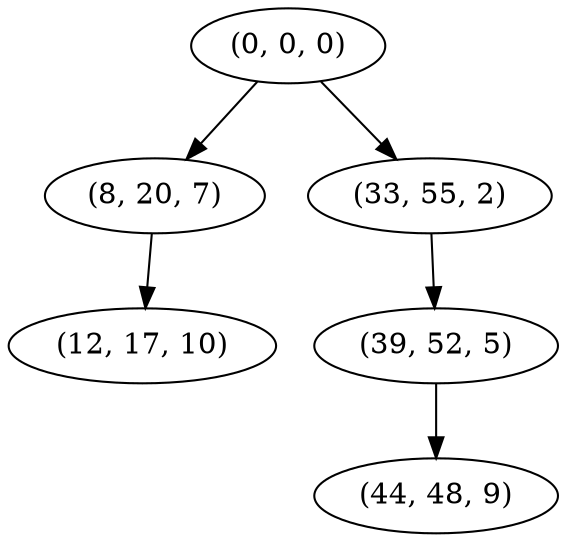 digraph tree {
    "(0, 0, 0)";
    "(8, 20, 7)";
    "(12, 17, 10)";
    "(33, 55, 2)";
    "(39, 52, 5)";
    "(44, 48, 9)";
    "(0, 0, 0)" -> "(8, 20, 7)";
    "(0, 0, 0)" -> "(33, 55, 2)";
    "(8, 20, 7)" -> "(12, 17, 10)";
    "(33, 55, 2)" -> "(39, 52, 5)";
    "(39, 52, 5)" -> "(44, 48, 9)";
}
